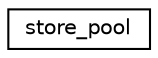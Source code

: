 digraph "Graphical Class Hierarchy"
{
  edge [fontname="Helvetica",fontsize="10",labelfontname="Helvetica",labelfontsize="10"];
  node [fontname="Helvetica",fontsize="10",shape=record];
  rankdir="LR";
  Node1 [label="store_pool",height=0.2,width=0.4,color="black", fillcolor="white", style="filled",URL="$structstore__pool.html"];
}
